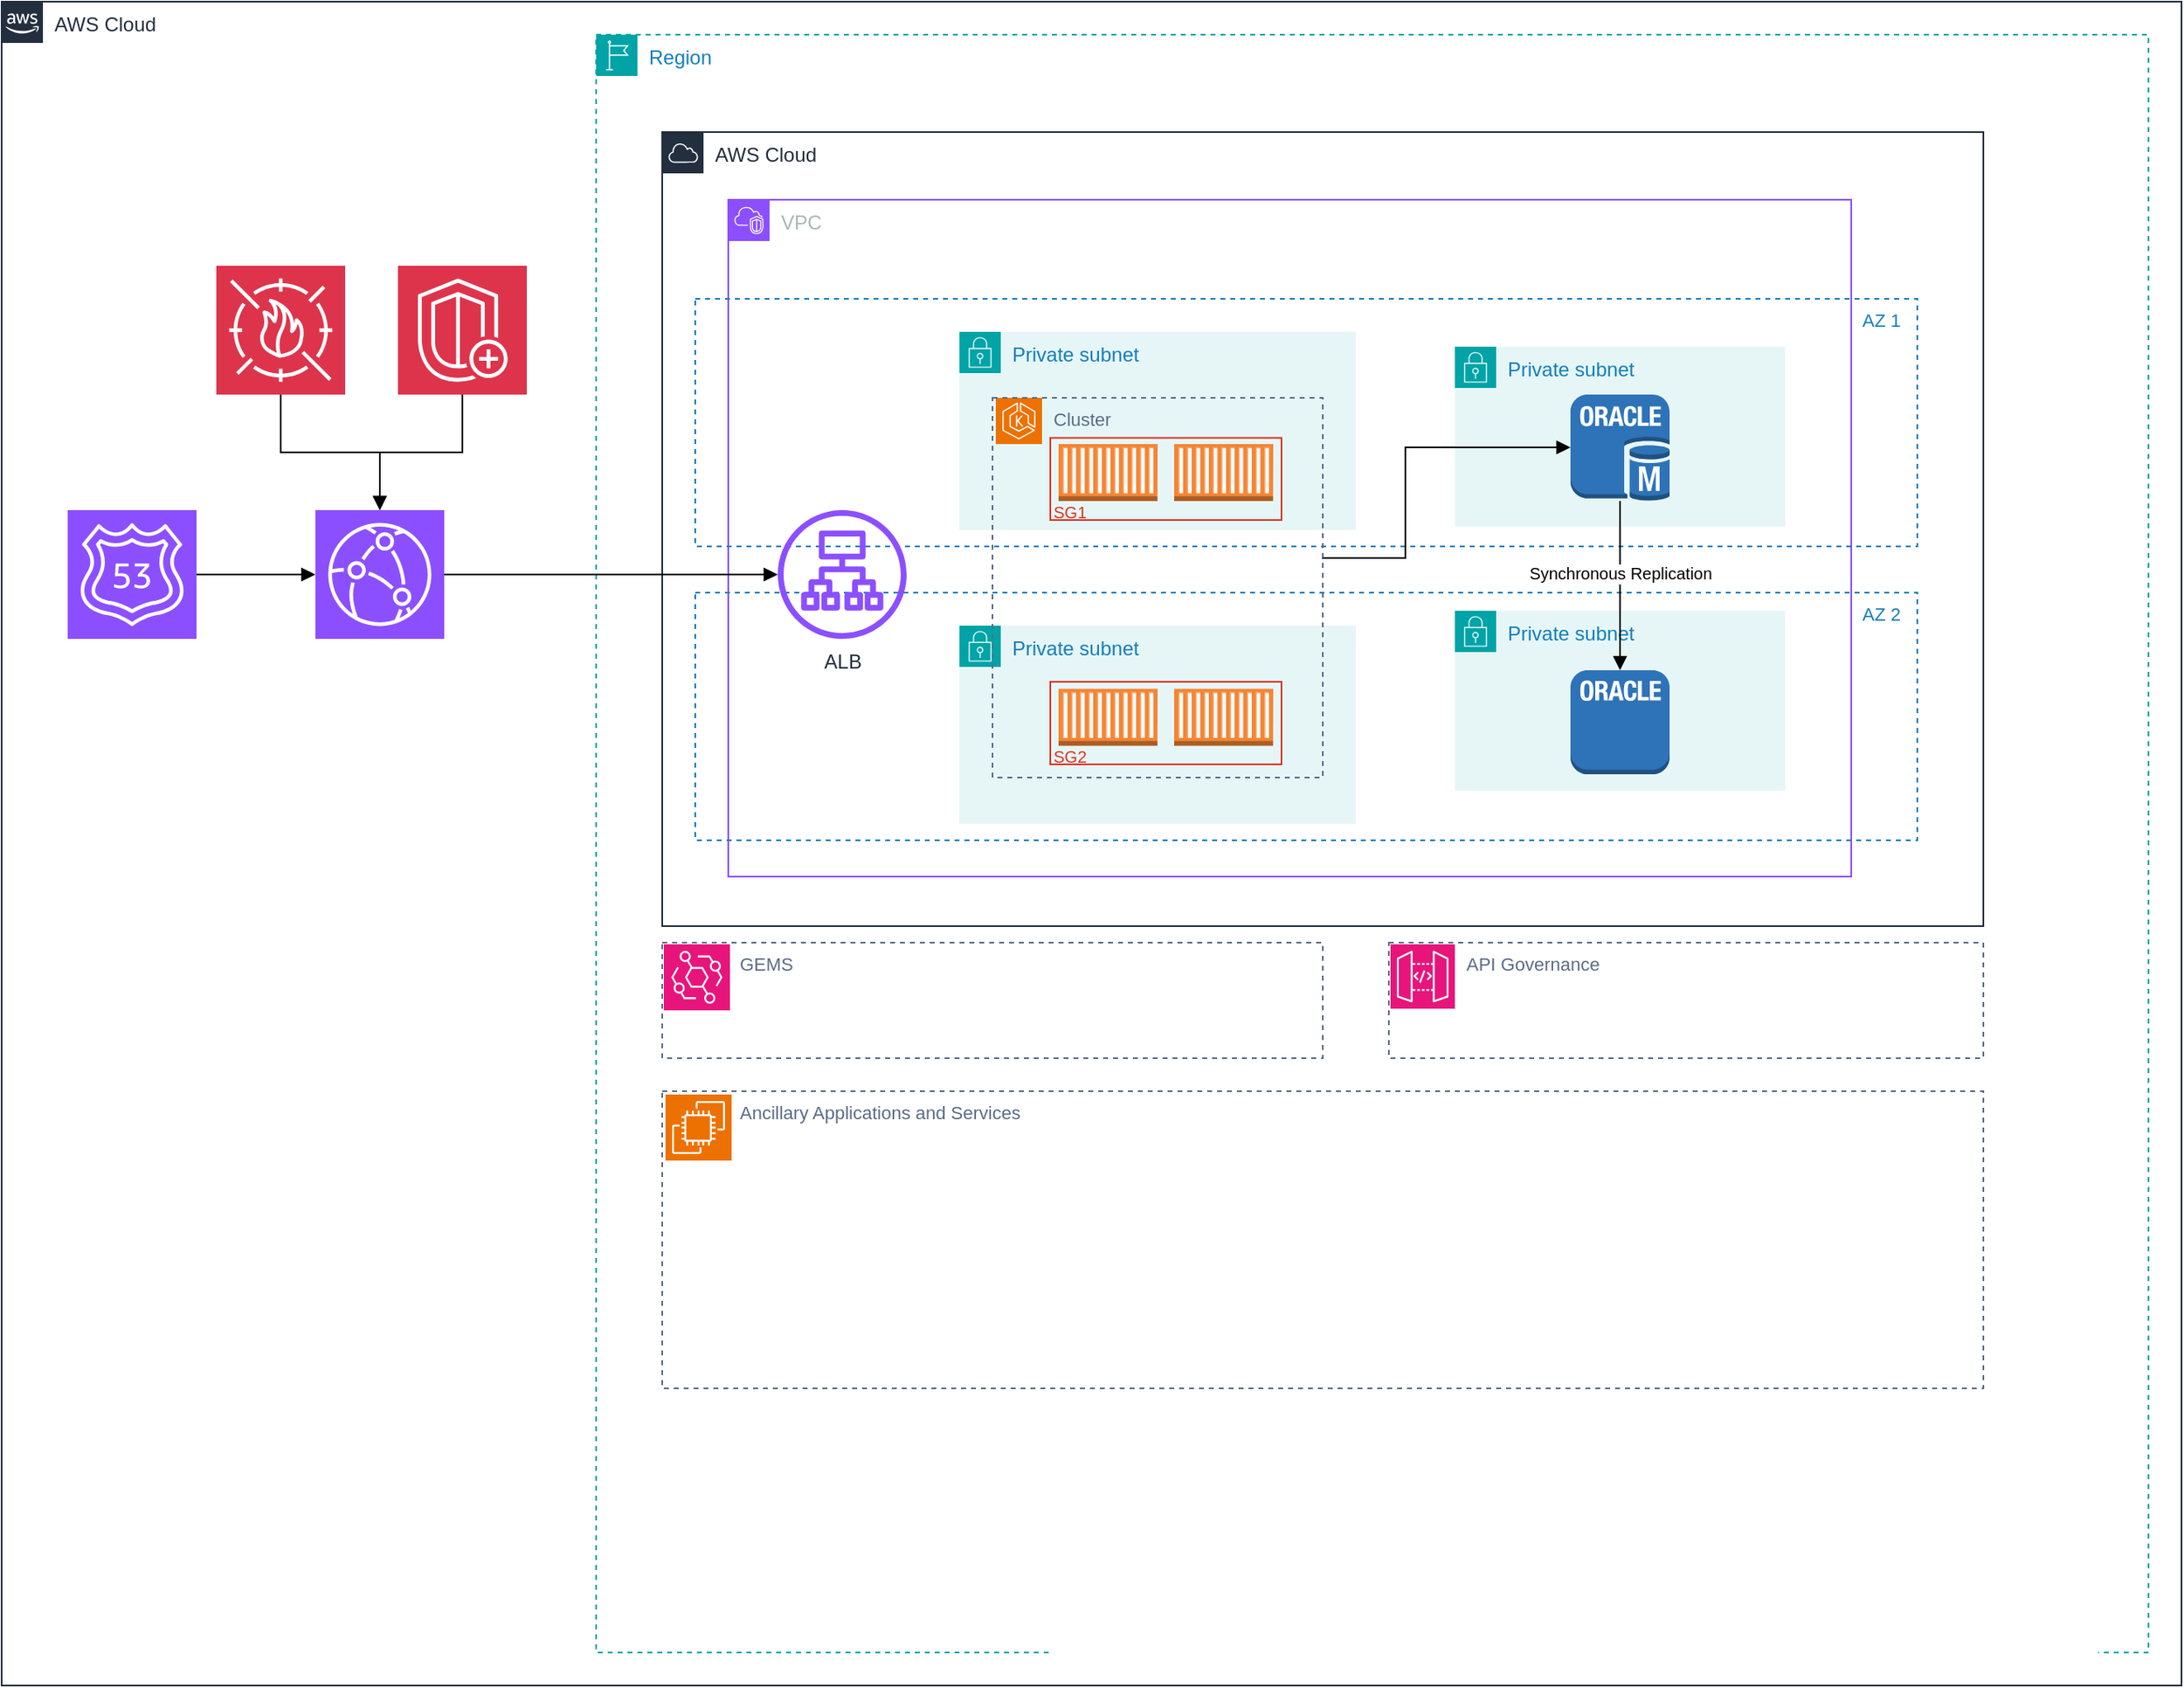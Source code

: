 <mxfile version="22.1.18" type="github" pages="2">
  <diagram name="reference-architecture" id="V95pCXVcyseheLvfSIBV">
    <mxGraphModel dx="1863" dy="1042" grid="1" gridSize="10" guides="1" tooltips="1" connect="1" arrows="1" fold="1" page="1" pageScale="1" pageWidth="1700" pageHeight="1100" math="0" shadow="0">
      <root>
        <mxCell id="0" />
        <mxCell id="1" parent="0" />
        <mxCell id="3-PaEijQBZ-sR6-xbG0i-5" value="AWS Cloud" style="points=[[0,0],[0.25,0],[0.5,0],[0.75,0],[1,0],[1,0.25],[1,0.5],[1,0.75],[1,1],[0.75,1],[0.5,1],[0.25,1],[0,1],[0,0.75],[0,0.5],[0,0.25]];outlineConnect=0;gradientColor=none;html=1;whiteSpace=wrap;fontSize=12;fontStyle=0;container=1;pointerEvents=0;collapsible=0;recursiveResize=0;shape=mxgraph.aws4.group;grIcon=mxgraph.aws4.group_aws_cloud_alt;strokeColor=#232F3E;fillColor=none;verticalAlign=top;align=left;spacingLeft=30;fontColor=#232F3E;dashed=0;" parent="1" vertex="1">
          <mxGeometry x="160" y="40" width="1320" height="1020" as="geometry" />
        </mxCell>
        <mxCell id="3-PaEijQBZ-sR6-xbG0i-12" style="edgeStyle=orthogonalEdgeStyle;shape=connector;rounded=0;orthogonalLoop=1;jettySize=auto;html=1;labelBackgroundColor=default;strokeColor=default;align=center;verticalAlign=middle;fontFamily=Helvetica;fontSize=11;fontColor=default;endArrow=block;endFill=1;" parent="3-PaEijQBZ-sR6-xbG0i-5" source="3-PaEijQBZ-sR6-xbG0i-6" target="3-PaEijQBZ-sR6-xbG0i-8" edge="1">
          <mxGeometry relative="1" as="geometry" />
        </mxCell>
        <mxCell id="3-PaEijQBZ-sR6-xbG0i-6" value="" style="sketch=0;points=[[0,0,0],[0.25,0,0],[0.5,0,0],[0.75,0,0],[1,0,0],[0,1,0],[0.25,1,0],[0.5,1,0],[0.75,1,0],[1,1,0],[0,0.25,0],[0,0.5,0],[0,0.75,0],[1,0.25,0],[1,0.5,0],[1,0.75,0]];outlineConnect=0;fontColor=#232F3E;fillColor=#DD344C;strokeColor=#ffffff;dashed=0;verticalLabelPosition=bottom;verticalAlign=top;align=center;html=1;fontSize=12;fontStyle=0;aspect=fixed;shape=mxgraph.aws4.resourceIcon;resIcon=mxgraph.aws4.waf;" parent="3-PaEijQBZ-sR6-xbG0i-5" vertex="1">
          <mxGeometry x="130" y="160" width="78" height="78" as="geometry" />
        </mxCell>
        <mxCell id="3-PaEijQBZ-sR6-xbG0i-11" style="edgeStyle=orthogonalEdgeStyle;shape=connector;rounded=0;orthogonalLoop=1;jettySize=auto;html=1;labelBackgroundColor=default;strokeColor=default;align=center;verticalAlign=middle;fontFamily=Helvetica;fontSize=11;fontColor=default;endArrow=block;endFill=1;" parent="3-PaEijQBZ-sR6-xbG0i-5" source="3-PaEijQBZ-sR6-xbG0i-7" target="3-PaEijQBZ-sR6-xbG0i-8" edge="1">
          <mxGeometry relative="1" as="geometry" />
        </mxCell>
        <mxCell id="3-PaEijQBZ-sR6-xbG0i-7" value="" style="sketch=0;points=[[0,0,0],[0.25,0,0],[0.5,0,0],[0.75,0,0],[1,0,0],[0,1,0],[0.25,1,0],[0.5,1,0],[0.75,1,0],[1,1,0],[0,0.25,0],[0,0.5,0],[0,0.75,0],[1,0.25,0],[1,0.5,0],[1,0.75,0]];outlineConnect=0;fontColor=#232F3E;fillColor=#DD344C;strokeColor=#ffffff;dashed=0;verticalLabelPosition=bottom;verticalAlign=top;align=center;html=1;fontSize=12;fontStyle=0;aspect=fixed;shape=mxgraph.aws4.resourceIcon;resIcon=mxgraph.aws4.shield;" parent="3-PaEijQBZ-sR6-xbG0i-5" vertex="1">
          <mxGeometry x="240" y="160" width="78" height="78" as="geometry" />
        </mxCell>
        <mxCell id="3-PaEijQBZ-sR6-xbG0i-10" style="edgeStyle=orthogonalEdgeStyle;rounded=0;orthogonalLoop=1;jettySize=auto;html=1;endArrow=block;endFill=1;" parent="3-PaEijQBZ-sR6-xbG0i-5" source="3-PaEijQBZ-sR6-xbG0i-9" target="3-PaEijQBZ-sR6-xbG0i-8" edge="1">
          <mxGeometry relative="1" as="geometry" />
        </mxCell>
        <mxCell id="3-PaEijQBZ-sR6-xbG0i-9" value="" style="sketch=0;points=[[0,0,0],[0.25,0,0],[0.5,0,0],[0.75,0,0],[1,0,0],[0,1,0],[0.25,1,0],[0.5,1,0],[0.75,1,0],[1,1,0],[0,0.25,0],[0,0.5,0],[0,0.75,0],[1,0.25,0],[1,0.5,0],[1,0.75,0]];outlineConnect=0;fontColor=#232F3E;fillColor=#8C4FFF;strokeColor=#ffffff;dashed=0;verticalLabelPosition=bottom;verticalAlign=top;align=center;html=1;fontSize=12;fontStyle=0;aspect=fixed;shape=mxgraph.aws4.resourceIcon;resIcon=mxgraph.aws4.route_53;" parent="3-PaEijQBZ-sR6-xbG0i-5" vertex="1">
          <mxGeometry x="40" y="308" width="78" height="78" as="geometry" />
        </mxCell>
        <mxCell id="3-PaEijQBZ-sR6-xbG0i-14" value="Region" style="points=[[0,0],[0.25,0],[0.5,0],[0.75,0],[1,0],[1,0.25],[1,0.5],[1,0.75],[1,1],[0.75,1],[0.5,1],[0.25,1],[0,1],[0,0.75],[0,0.5],[0,0.25]];outlineConnect=0;gradientColor=none;html=1;whiteSpace=wrap;fontSize=12;fontStyle=0;container=1;pointerEvents=0;collapsible=0;recursiveResize=0;shape=mxgraph.aws4.group;grIcon=mxgraph.aws4.group_region;strokeColor=#00A4A6;fillColor=none;verticalAlign=top;align=left;spacingLeft=30;fontColor=#147EBA;dashed=1;fontFamily=Helvetica;" parent="3-PaEijQBZ-sR6-xbG0i-5" vertex="1">
          <mxGeometry x="360" y="20" width="940" height="980" as="geometry" />
        </mxCell>
        <mxCell id="3-PaEijQBZ-sR6-xbG0i-54" value="GEMS" style="fillColor=none;strokeColor=#5A6C86;dashed=1;verticalAlign=top;fontStyle=0;fontColor=#5A6C86;whiteSpace=wrap;html=1;fontFamily=Helvetica;fontSize=11;align=left;spacingLeft=45;spacingTop=0;" parent="3-PaEijQBZ-sR6-xbG0i-14" vertex="1">
          <mxGeometry x="40" y="550" width="400" height="70" as="geometry" />
        </mxCell>
        <mxCell id="3-PaEijQBZ-sR6-xbG0i-17" value="VPC" style="points=[[0,0],[0.25,0],[0.5,0],[0.75,0],[1,0],[1,0.25],[1,0.5],[1,0.75],[1,1],[0.75,1],[0.5,1],[0.25,1],[0,1],[0,0.75],[0,0.5],[0,0.25]];outlineConnect=0;gradientColor=none;html=1;whiteSpace=wrap;fontSize=12;fontStyle=0;container=1;pointerEvents=0;collapsible=0;recursiveResize=0;shape=mxgraph.aws4.group;grIcon=mxgraph.aws4.group_vpc2;strokeColor=#8C4FFF;fillColor=none;verticalAlign=top;align=left;spacingLeft=30;fontColor=#AAB7B8;dashed=0;fontFamily=Helvetica;" parent="3-PaEijQBZ-sR6-xbG0i-14" vertex="1">
          <mxGeometry x="80" y="100" width="680" height="410" as="geometry" />
        </mxCell>
        <mxCell id="3-PaEijQBZ-sR6-xbG0i-20" value="AZ 2" style="fillColor=none;strokeColor=#147EBA;dashed=1;verticalAlign=top;fontStyle=0;fontColor=#147EBA;whiteSpace=wrap;html=1;fontFamily=Helvetica;fontSize=11;align=right;spacingRight=8;" parent="3-PaEijQBZ-sR6-xbG0i-17" vertex="1">
          <mxGeometry x="-20" y="238" width="740" height="150" as="geometry" />
        </mxCell>
        <mxCell id="3-PaEijQBZ-sR6-xbG0i-19" value="AZ 1" style="fillColor=none;strokeColor=#147EBA;dashed=1;verticalAlign=top;fontStyle=0;fontColor=#147EBA;whiteSpace=wrap;html=1;fontFamily=Helvetica;fontSize=11;align=right;spacingTop=0;spacingRight=8;" parent="3-PaEijQBZ-sR6-xbG0i-17" vertex="1">
          <mxGeometry x="-20" y="60" width="740" height="150" as="geometry" />
        </mxCell>
        <mxCell id="3-PaEijQBZ-sR6-xbG0i-21" value="Private subnet" style="points=[[0,0],[0.25,0],[0.5,0],[0.75,0],[1,0],[1,0.25],[1,0.5],[1,0.75],[1,1],[0.75,1],[0.5,1],[0.25,1],[0,1],[0,0.75],[0,0.5],[0,0.25]];outlineConnect=0;gradientColor=none;html=1;whiteSpace=wrap;fontSize=12;fontStyle=0;container=1;pointerEvents=0;collapsible=0;recursiveResize=0;shape=mxgraph.aws4.group;grIcon=mxgraph.aws4.group_security_group;grStroke=0;strokeColor=#00A4A6;fillColor=#E6F6F7;verticalAlign=top;align=left;spacingLeft=30;fontColor=#147EBA;dashed=0;fontFamily=Helvetica;" parent="3-PaEijQBZ-sR6-xbG0i-17" vertex="1">
          <mxGeometry x="140" y="80" width="240" height="120" as="geometry" />
        </mxCell>
        <mxCell id="3-PaEijQBZ-sR6-xbG0i-50" value="SG1" style="fillColor=none;strokeColor=#DD3522;verticalAlign=bottom;fontStyle=0;fontColor=#DD3522;whiteSpace=wrap;html=1;fontFamily=Helvetica;fontSize=10;align=left;spacingBottom=-4;" parent="3-PaEijQBZ-sR6-xbG0i-21" vertex="1">
          <mxGeometry x="55" y="64.25" width="140" height="49.75" as="geometry" />
        </mxCell>
        <mxCell id="3-PaEijQBZ-sR6-xbG0i-23" value="Private subnet" style="points=[[0,0],[0.25,0],[0.5,0],[0.75,0],[1,0],[1,0.25],[1,0.5],[1,0.75],[1,1],[0.75,1],[0.5,1],[0.25,1],[0,1],[0,0.75],[0,0.5],[0,0.25]];outlineConnect=0;gradientColor=none;html=1;whiteSpace=wrap;fontSize=12;fontStyle=0;container=1;pointerEvents=0;collapsible=0;recursiveResize=0;shape=mxgraph.aws4.group;grIcon=mxgraph.aws4.group_security_group;grStroke=0;strokeColor=#00A4A6;fillColor=#E6F6F7;verticalAlign=top;align=left;spacingLeft=30;fontColor=#147EBA;dashed=0;fontFamily=Helvetica;" parent="3-PaEijQBZ-sR6-xbG0i-17" vertex="1">
          <mxGeometry x="140" y="258" width="240" height="120" as="geometry" />
        </mxCell>
        <mxCell id="3-PaEijQBZ-sR6-xbG0i-43" value="" style="outlineConnect=0;dashed=0;verticalLabelPosition=bottom;verticalAlign=top;align=center;html=1;shape=mxgraph.aws3.ec2_compute_container;fillColor=#F58534;gradientColor=none;fontFamily=Helvetica;fontSize=11;fontColor=default;" parent="3-PaEijQBZ-sR6-xbG0i-23" vertex="1">
          <mxGeometry x="60" y="38.25" width="60" height="34.5" as="geometry" />
        </mxCell>
        <mxCell id="3-PaEijQBZ-sR6-xbG0i-44" value="" style="outlineConnect=0;dashed=0;verticalLabelPosition=bottom;verticalAlign=top;align=center;html=1;shape=mxgraph.aws3.ec2_compute_container;fillColor=#F58534;gradientColor=none;fontFamily=Helvetica;fontSize=11;fontColor=default;" parent="3-PaEijQBZ-sR6-xbG0i-23" vertex="1">
          <mxGeometry x="130" y="38.25" width="60" height="34.5" as="geometry" />
        </mxCell>
        <mxCell id="3-PaEijQBZ-sR6-xbG0i-24" value="ALB" style="sketch=0;outlineConnect=0;fontColor=#232F3E;gradientColor=none;fillColor=#8C4FFF;strokeColor=none;dashed=0;verticalLabelPosition=bottom;verticalAlign=top;align=center;html=1;fontSize=12;fontStyle=0;aspect=fixed;pointerEvents=1;shape=mxgraph.aws4.application_load_balancer;fontFamily=Helvetica;" parent="3-PaEijQBZ-sR6-xbG0i-17" vertex="1">
          <mxGeometry x="30" y="188" width="78" height="78" as="geometry" />
        </mxCell>
        <mxCell id="3-PaEijQBZ-sR6-xbG0i-31" value="" style="sketch=0;points=[[0,0,0],[0.25,0,0],[0.5,0,0],[0.75,0,0],[1,0,0],[0,1,0],[0.25,1,0],[0.5,1,0],[0.75,1,0],[1,1,0],[0,0.25,0],[0,0.5,0],[0,0.75,0],[1,0.25,0],[1,0.5,0],[1,0.75,0]];outlineConnect=0;fontColor=#232F3E;fillColor=#ED7100;strokeColor=#ffffff;dashed=0;verticalLabelPosition=bottom;verticalAlign=top;align=center;html=1;fontSize=12;fontStyle=0;aspect=fixed;shape=mxgraph.aws4.resourceIcon;resIcon=mxgraph.aws4.eks;fontFamily=Helvetica;" parent="3-PaEijQBZ-sR6-xbG0i-17" vertex="1">
          <mxGeometry x="162" y="120" width="28" height="28" as="geometry" />
        </mxCell>
        <mxCell id="3-PaEijQBZ-sR6-xbG0i-35" value="Private subnet" style="points=[[0,0],[0.25,0],[0.5,0],[0.75,0],[1,0],[1,0.25],[1,0.5],[1,0.75],[1,1],[0.75,1],[0.5,1],[0.25,1],[0,1],[0,0.75],[0,0.5],[0,0.25]];outlineConnect=0;gradientColor=none;html=1;whiteSpace=wrap;fontSize=12;fontStyle=0;container=1;pointerEvents=0;collapsible=0;recursiveResize=0;shape=mxgraph.aws4.group;grIcon=mxgraph.aws4.group_security_group;grStroke=0;strokeColor=#00A4A6;fillColor=#E6F6F7;verticalAlign=top;align=left;spacingLeft=30;fontColor=#147EBA;dashed=0;fontFamily=Helvetica;" parent="3-PaEijQBZ-sR6-xbG0i-17" vertex="1">
          <mxGeometry x="440" y="89" width="200" height="109" as="geometry" />
        </mxCell>
        <mxCell id="3-PaEijQBZ-sR6-xbG0i-37" value="" style="outlineConnect=0;dashed=0;verticalLabelPosition=bottom;verticalAlign=top;align=center;html=1;shape=mxgraph.aws3.oracle_db_instance;fillColor=#2E73B8;gradientColor=none;fontFamily=Helvetica;fontSize=11;fontColor=default;" parent="3-PaEijQBZ-sR6-xbG0i-35" vertex="1">
          <mxGeometry x="70" y="29" width="60" height="64.5" as="geometry" />
        </mxCell>
        <mxCell id="3-PaEijQBZ-sR6-xbG0i-32" value="" style="outlineConnect=0;dashed=0;verticalLabelPosition=bottom;verticalAlign=top;align=center;html=1;shape=mxgraph.aws3.ec2_compute_container;fillColor=#F58534;gradientColor=none;fontFamily=Helvetica;fontSize=11;fontColor=default;" parent="3-PaEijQBZ-sR6-xbG0i-17" vertex="1">
          <mxGeometry x="200" y="148" width="60" height="34.5" as="geometry" />
        </mxCell>
        <mxCell id="3-PaEijQBZ-sR6-xbG0i-36" value="Private subnet" style="points=[[0,0],[0.25,0],[0.5,0],[0.75,0],[1,0],[1,0.25],[1,0.5],[1,0.75],[1,1],[0.75,1],[0.5,1],[0.25,1],[0,1],[0,0.75],[0,0.5],[0,0.25]];outlineConnect=0;gradientColor=none;html=1;whiteSpace=wrap;fontSize=12;fontStyle=0;container=1;pointerEvents=0;collapsible=0;recursiveResize=0;shape=mxgraph.aws4.group;grIcon=mxgraph.aws4.group_security_group;grStroke=0;strokeColor=#00A4A6;fillColor=#E6F6F7;verticalAlign=top;align=left;spacingLeft=30;fontColor=#147EBA;dashed=0;fontFamily=Helvetica;" parent="3-PaEijQBZ-sR6-xbG0i-17" vertex="1">
          <mxGeometry x="440" y="249" width="200" height="109" as="geometry" />
        </mxCell>
        <mxCell id="3-PaEijQBZ-sR6-xbG0i-38" value="" style="outlineConnect=0;dashed=0;verticalLabelPosition=bottom;verticalAlign=top;align=center;html=1;shape=mxgraph.aws3.oracle_db_instance_2;fillColor=#2E73B8;gradientColor=none;fontFamily=Helvetica;fontSize=11;fontColor=default;" parent="3-PaEijQBZ-sR6-xbG0i-36" vertex="1">
          <mxGeometry x="70" y="36" width="60" height="63" as="geometry" />
        </mxCell>
        <mxCell id="3-PaEijQBZ-sR6-xbG0i-39" value="Synchronous Replication" style="edgeStyle=orthogonalEdgeStyle;shape=connector;rounded=0;orthogonalLoop=1;jettySize=auto;html=1;labelBackgroundColor=default;strokeColor=default;align=center;verticalAlign=middle;fontFamily=Helvetica;fontSize=10;fontColor=default;endArrow=block;endFill=1;spacingTop=15;" parent="3-PaEijQBZ-sR6-xbG0i-17" source="3-PaEijQBZ-sR6-xbG0i-37" target="3-PaEijQBZ-sR6-xbG0i-38" edge="1">
          <mxGeometry x="-0.307" relative="1" as="geometry">
            <mxPoint as="offset" />
          </mxGeometry>
        </mxCell>
        <mxCell id="3-PaEijQBZ-sR6-xbG0i-33" value="" style="outlineConnect=0;dashed=0;verticalLabelPosition=bottom;verticalAlign=top;align=center;html=1;shape=mxgraph.aws3.ec2_compute_container;fillColor=#F58534;gradientColor=none;fontFamily=Helvetica;fontSize=11;fontColor=default;" parent="3-PaEijQBZ-sR6-xbG0i-17" vertex="1">
          <mxGeometry x="270" y="148" width="60" height="34.5" as="geometry" />
        </mxCell>
        <mxCell id="3-PaEijQBZ-sR6-xbG0i-46" style="shape=connector;rounded=0;orthogonalLoop=1;jettySize=auto;html=1;labelBackgroundColor=default;strokeColor=default;align=center;verticalAlign=middle;fontFamily=Helvetica;fontSize=11;fontColor=default;endArrow=block;endFill=1;edgeStyle=orthogonalEdgeStyle;" parent="3-PaEijQBZ-sR6-xbG0i-17" target="3-PaEijQBZ-sR6-xbG0i-37" edge="1">
          <mxGeometry relative="1" as="geometry">
            <mxPoint x="360" y="216" as="sourcePoint" />
            <Array as="points">
              <mxPoint x="410" y="217" />
              <mxPoint x="410" y="150" />
            </Array>
          </mxGeometry>
        </mxCell>
        <mxCell id="3-PaEijQBZ-sR6-xbG0i-49" value="SG2" style="fillColor=none;strokeColor=#DD3522;verticalAlign=bottom;fontStyle=0;fontColor=#DD3522;whiteSpace=wrap;html=1;fontFamily=Helvetica;fontSize=10;align=left;spacingBottom=-4;" parent="3-PaEijQBZ-sR6-xbG0i-17" vertex="1">
          <mxGeometry x="195" y="292" width="140" height="50" as="geometry" />
        </mxCell>
        <mxCell id="3-PaEijQBZ-sR6-xbG0i-29" value="API Governance" style="fillColor=none;strokeColor=#5A6C86;dashed=1;verticalAlign=top;fontStyle=0;fontColor=#5A6C86;whiteSpace=wrap;html=1;fontFamily=Helvetica;fontSize=11;align=left;spacingLeft=45;spacingTop=0;" parent="3-PaEijQBZ-sR6-xbG0i-14" vertex="1">
          <mxGeometry x="480" y="550" width="360" height="70" as="geometry" />
        </mxCell>
        <mxCell id="3-PaEijQBZ-sR6-xbG0i-51" value="Ancillary Applications and Services" style="fillColor=none;strokeColor=#5A6C86;dashed=1;verticalAlign=top;fontStyle=0;fontColor=#5A6C86;whiteSpace=wrap;html=1;fontFamily=Helvetica;fontSize=11;align=left;spacingLeft=45;" parent="3-PaEijQBZ-sR6-xbG0i-14" vertex="1">
          <mxGeometry x="40" y="640" width="800" height="180" as="geometry" />
        </mxCell>
        <mxCell id="3-PaEijQBZ-sR6-xbG0i-53" value="" style="sketch=0;points=[[0,0,0],[0.25,0,0],[0.5,0,0],[0.75,0,0],[1,0,0],[0,1,0],[0.25,1,0],[0.5,1,0],[0.75,1,0],[1,1,0],[0,0.25,0],[0,0.5,0],[0,0.75,0],[1,0.25,0],[1,0.5,0],[1,0.75,0]];outlineConnect=0;fontColor=#232F3E;fillColor=#ED7100;strokeColor=#ffffff;dashed=0;verticalLabelPosition=bottom;verticalAlign=top;align=center;html=1;fontSize=12;fontStyle=0;aspect=fixed;shape=mxgraph.aws4.resourceIcon;resIcon=mxgraph.aws4.ec2;fontFamily=Helvetica;" parent="3-PaEijQBZ-sR6-xbG0i-14" vertex="1">
          <mxGeometry x="42" y="642" width="40" height="40" as="geometry" />
        </mxCell>
        <mxCell id="3-PaEijQBZ-sR6-xbG0i-55" value="" style="sketch=0;points=[[0,0,0],[0.25,0,0],[0.5,0,0],[0.75,0,0],[1,0,0],[0,1,0],[0.25,1,0],[0.5,1,0],[0.75,1,0],[1,1,0],[0,0.25,0],[0,0.5,0],[0,0.75,0],[1,0.25,0],[1,0.5,0],[1,0.75,0]];outlineConnect=0;fontColor=#232F3E;fillColor=#E7157B;strokeColor=#ffffff;dashed=0;verticalLabelPosition=bottom;verticalAlign=top;align=center;html=1;fontSize=12;fontStyle=0;aspect=fixed;shape=mxgraph.aws4.resourceIcon;resIcon=mxgraph.aws4.api_gateway;fontFamily=Helvetica;" parent="3-PaEijQBZ-sR6-xbG0i-14" vertex="1">
          <mxGeometry x="481" y="551" width="39" height="39" as="geometry" />
        </mxCell>
        <mxCell id="kjE8Pdv-VjBIJHnquSJj-1" value="AWS Cloud" style="points=[[0,0],[0.25,0],[0.5,0],[0.75,0],[1,0],[1,0.25],[1,0.5],[1,0.75],[1,1],[0.75,1],[0.5,1],[0.25,1],[0,1],[0,0.75],[0,0.5],[0,0.25]];outlineConnect=0;gradientColor=none;html=1;whiteSpace=wrap;fontSize=12;fontStyle=0;container=1;pointerEvents=0;collapsible=0;recursiveResize=0;shape=mxgraph.aws4.group;grIcon=mxgraph.aws4.group_aws_cloud;strokeColor=#232F3E;fillColor=none;verticalAlign=top;align=left;spacingLeft=30;fontColor=#232F3E;dashed=0;fontFamily=Helvetica;" parent="3-PaEijQBZ-sR6-xbG0i-14" vertex="1">
          <mxGeometry x="40" y="59" width="800" height="481" as="geometry" />
        </mxCell>
        <mxCell id="kjE8Pdv-VjBIJHnquSJj-3" value="" style="sketch=0;points=[[0,0,0],[0.25,0,0],[0.5,0,0],[0.75,0,0],[1,0,0],[0,1,0],[0.25,1,0],[0.5,1,0],[0.75,1,0],[1,1,0],[0,0.25,0],[0,0.5,0],[0,0.75,0],[1,0.25,0],[1,0.5,0],[1,0.75,0]];outlineConnect=0;fontColor=#232F3E;fillColor=#E7157B;strokeColor=#ffffff;dashed=0;verticalLabelPosition=bottom;verticalAlign=top;align=center;html=1;fontSize=12;fontStyle=0;aspect=fixed;shape=mxgraph.aws4.resourceIcon;resIcon=mxgraph.aws4.eventbridge;fontFamily=Helvetica;" parent="3-PaEijQBZ-sR6-xbG0i-14" vertex="1">
          <mxGeometry x="41" y="551" width="40" height="40" as="geometry" />
        </mxCell>
        <mxCell id="3-PaEijQBZ-sR6-xbG0i-25" style="edgeStyle=orthogonalEdgeStyle;shape=connector;rounded=0;orthogonalLoop=1;jettySize=auto;html=1;labelBackgroundColor=default;strokeColor=default;align=center;verticalAlign=middle;fontFamily=Helvetica;fontSize=11;fontColor=default;endArrow=block;endFill=1;" parent="3-PaEijQBZ-sR6-xbG0i-5" source="3-PaEijQBZ-sR6-xbG0i-8" target="3-PaEijQBZ-sR6-xbG0i-24" edge="1">
          <mxGeometry relative="1" as="geometry" />
        </mxCell>
        <mxCell id="3-PaEijQBZ-sR6-xbG0i-8" value="" style="sketch=0;points=[[0,0,0],[0.25,0,0],[0.5,0,0],[0.75,0,0],[1,0,0],[0,1,0],[0.25,1,0],[0.5,1,0],[0.75,1,0],[1,1,0],[0,0.25,0],[0,0.5,0],[0,0.75,0],[1,0.25,0],[1,0.5,0],[1,0.75,0]];outlineConnect=0;fontColor=#232F3E;fillColor=#8C4FFF;strokeColor=#ffffff;dashed=0;verticalLabelPosition=bottom;verticalAlign=top;align=center;html=1;fontSize=12;fontStyle=0;aspect=fixed;shape=mxgraph.aws4.resourceIcon;resIcon=mxgraph.aws4.cloudfront;" parent="3-PaEijQBZ-sR6-xbG0i-5" vertex="1">
          <mxGeometry x="190" y="308" width="78" height="78" as="geometry" />
        </mxCell>
        <mxCell id="3-PaEijQBZ-sR6-xbG0i-41" value="Untitled Layer" style="locked=1;" parent="0" />
        <mxCell id="3-PaEijQBZ-sR6-xbG0i-42" value="Cluster" style="fillColor=none;strokeColor=#5A6C86;dashed=1;verticalAlign=top;fontStyle=0;fontColor=#5A6C86;whiteSpace=wrap;html=1;fontFamily=Helvetica;fontSize=11;align=left;spacingLeft=35;spacingTop=0;movable=1;resizable=1;rotatable=1;deletable=1;editable=1;locked=0;connectable=1;" parent="3-PaEijQBZ-sR6-xbG0i-41" vertex="1">
          <mxGeometry x="760" y="280" width="200" height="230" as="geometry" />
        </mxCell>
      </root>
    </mxGraphModel>
  </diagram>
  <diagram id="01rvNGlL3O-WbkxDBDpn" name="Page-2">
    <mxGraphModel dx="2192" dy="1226" grid="1" gridSize="10" guides="1" tooltips="1" connect="1" arrows="1" fold="1" page="1" pageScale="1" pageWidth="1700" pageHeight="1100" math="0" shadow="0">
      <root>
        <mxCell id="0" />
        <mxCell id="1" parent="0" />
        <mxCell id="KBq0sm_ZZ1i2fyATrGxL-38" value="Channels" style="rounded=1;whiteSpace=wrap;html=1;fontFamily=Helvetica;fontSize=11;fontColor=default;fillColor=none;dashed=1;verticalAlign=top;align=center;arcSize=10;" parent="1" vertex="1">
          <mxGeometry x="120" y="187.5" width="320" height="532.5" as="geometry" />
        </mxCell>
        <mxCell id="KBq0sm_ZZ1i2fyATrGxL-17" value="" style="rounded=1;whiteSpace=wrap;html=1;fontFamily=Helvetica;fontSize=11;fontColor=default;fillColor=none;dashed=1;" parent="1" vertex="1">
          <mxGeometry x="560" y="360" width="1080" height="180" as="geometry" />
        </mxCell>
        <object placeholders="1" c4Name="NB/Underwriting" c4Type="Software System" c4Description="..." label="&lt;font style=&quot;font-size: 16px&quot;&gt;&lt;b&gt;%c4Name%&lt;/b&gt;&lt;/font&gt;&lt;div&gt;[%c4Type%]&lt;/div&gt;&lt;br&gt;&lt;div&gt;&lt;font style=&quot;font-size: 11px&quot;&gt;&lt;font&gt;%c4Description%&lt;/font&gt;&lt;/font&gt;&lt;/div&gt;" id="6NSFr2Ux6LDeX3I1Q6W5-1">
          <mxCell style="rounded=1;whiteSpace=wrap;html=1;labelBackgroundColor=none;fillColor=#f5f5f5;align=center;arcSize=10;strokeColor=#666666;metaEdit=1;resizable=0;points=[[0.25,0,0],[0.5,0,0],[0.75,0,0],[1,0.25,0],[1,0.5,0],[1,0.75,0],[0.75,1,0],[0.5,1,0],[0.25,1,0],[0,0.75,0],[0,0.5,0],[0,0.25,0]];fontFamily=Helvetica;fontSize=11;fontColor=#333333;" parent="1" vertex="1">
            <mxGeometry x="960" y="180" width="240" height="120" as="geometry" />
          </mxCell>
        </object>
        <object placeholders="1" c4Name="Policy Administration System" c4Type="Software System" c4Description="Description of software system." label="&lt;font style=&quot;font-size: 16px&quot;&gt;&lt;b&gt;%c4Name%&lt;/b&gt;&lt;/font&gt;&lt;div&gt;[%c4Type%]&lt;/div&gt;&lt;br&gt;&lt;div&gt;&lt;font style=&quot;font-size: 11px&quot;&gt;&lt;font&gt;%c4Description%&lt;/font&gt;&lt;/font&gt;&lt;/div&gt;" id="6NSFr2Ux6LDeX3I1Q6W5-2">
          <mxCell style="rounded=1;whiteSpace=wrap;html=1;labelBackgroundColor=none;fillColor=#f5f5f5;fontColor=default;align=center;arcSize=10;strokeColor=#666666;metaEdit=1;resizable=0;points=[[0.25,0,0],[0.5,0,0],[0.75,0,0],[1,0.25,0],[1,0.5,0],[1,0.75,0],[0.75,1,0],[0.5,1,0],[0.25,1,0],[0,0.75,0],[0,0.5,0],[0,0.25,0]];fontFamily=Helvetica;fontSize=11;" parent="1" vertex="1">
            <mxGeometry x="960" y="590" width="240" height="120" as="geometry" />
          </mxCell>
        </object>
        <object placeholders="1" c4Type="Relationship" id="6NSFr2Ux6LDeX3I1Q6W5-3">
          <mxCell style="endArrow=blockThin;html=1;fontSize=10;fontColor=default;strokeWidth=1;endFill=1;strokeColor=#828282;elbow=vertical;metaEdit=1;endSize=14;startSize=14;jumpStyle=arc;jumpSize=16;rounded=0;edgeStyle=orthogonalEdgeStyle;labelBackgroundColor=default;align=center;verticalAlign=middle;fontFamily=Helvetica;shape=connector;" parent="1" target="6NSFr2Ux6LDeX3I1Q6W5-2" edge="1">
            <mxGeometry width="240" relative="1" as="geometry">
              <mxPoint x="1080" y="540" as="sourcePoint" />
              <mxPoint x="1250" y="240" as="targetPoint" />
            </mxGeometry>
          </mxCell>
        </object>
        <object placeholders="1" c4Name="Corporate Communications" c4Type="Software System" c4Description="Description of software system." label="&lt;font style=&quot;font-size: 16px&quot;&gt;&lt;b&gt;%c4Name%&lt;/b&gt;&lt;/font&gt;&lt;div&gt;[%c4Type%]&lt;/div&gt;&lt;br&gt;&lt;div&gt;&lt;font style=&quot;font-size: 11px&quot;&gt;&lt;font&gt;%c4Description%&lt;/font&gt;&lt;/font&gt;&lt;/div&gt;" id="6NSFr2Ux6LDeX3I1Q6W5-6">
          <mxCell style="rounded=1;whiteSpace=wrap;html=1;labelBackgroundColor=none;fillColor=#f5f5f5;fontColor=default;align=center;arcSize=10;strokeColor=#666666;metaEdit=1;resizable=0;points=[[0.25,0,0],[0.5,0,0],[0.75,0,0],[1,0.25,0],[1,0.5,0],[1,0.75,0],[0.75,1,0],[0.5,1,0],[0.25,1,0],[0,0.75,0],[0,0.5,0],[0,0.25,0]];fontFamily=Helvetica;fontSize=11;" parent="1" vertex="1">
            <mxGeometry x="1280" y="590" width="240" height="120" as="geometry" />
          </mxCell>
        </object>
        <mxCell id="6NSFr2Ux6LDeX3I1Q6W5-9" value="" style="endArrow=blockThin;html=1;fontSize=10;fontColor=default;strokeWidth=1;endFill=1;strokeColor=#828282;elbow=vertical;metaEdit=1;endSize=14;startSize=14;jumpStyle=arc;jumpSize=16;rounded=0;edgeStyle=orthogonalEdgeStyle;labelBackgroundColor=default;align=center;verticalAlign=middle;fontFamily=Helvetica;shape=connector;startArrow=blockThin;startFill=1;entryX=0.482;entryY=-0.003;entryDx=0;entryDy=0;entryPerimeter=0;" parent="1" source="6NSFr2Ux6LDeX3I1Q6W5-1" target="KBq0sm_ZZ1i2fyATrGxL-17" edge="1">
          <mxGeometry width="240" relative="1" as="geometry">
            <mxPoint x="1080" y="270" as="sourcePoint" />
            <mxPoint x="1080" y="590" as="targetPoint" />
          </mxGeometry>
        </mxCell>
        <object placeholders="1" c4Name="API &amp; Web Services Gateway" c4Type="Software System" c4Description="Description of software system." label="&lt;font style=&quot;font-size: 16px&quot;&gt;&lt;b&gt;%c4Name%&lt;/b&gt;&lt;/font&gt;&lt;div&gt;[%c4Type%]&lt;/div&gt;&lt;br&gt;&lt;div&gt;&lt;font style=&quot;font-size: 11px&quot;&gt;&lt;font&gt;%c4Description%&lt;/font&gt;&lt;/font&gt;&lt;/div&gt;" id="6NSFr2Ux6LDeX3I1Q6W5-8">
          <mxCell style="rounded=1;whiteSpace=wrap;html=1;labelBackgroundColor=none;fillColor=#f5f5f5;fontColor=default;align=center;arcSize=10;strokeColor=#666666;metaEdit=1;resizable=0;points=[[0.25,0,0],[0.5,0,0],[0.75,0,0],[1,0.25,0],[1,0.5,0],[1,0.75,0],[0.75,1,0],[0.5,1,0],[0.25,1,0],[0,0.75,0],[0,0.5,0],[0,0.25,0]];fontFamily=Helvetica;fontSize=11;" parent="1" vertex="1">
            <mxGeometry x="960" y="390" width="240" height="120" as="geometry" />
          </mxCell>
        </object>
        <object placeholders="1" c4Type="ODSDX" c4Container="Container" c4Technology="e.g. Oracle Database 12" c4Description="Description of storage type container role/responsibility." label="&lt;font style=&quot;font-size: 16px&quot;&gt;&lt;b&gt;%c4Type%&lt;/b&gt;&lt;/font&gt;&lt;div&gt;[%c4Container%:&amp;nbsp;%c4Technology%]&lt;/div&gt;&lt;br&gt;&lt;div&gt;&lt;font style=&quot;font-size: 11px&quot;&gt;&lt;font&gt;%c4Description%&lt;/font&gt;&lt;/font&gt;&lt;/div&gt;" id="6NSFr2Ux6LDeX3I1Q6W5-10">
          <mxCell style="shape=cylinder3;size=15;whiteSpace=wrap;html=1;boundedLbl=1;rounded=0;labelBackgroundColor=none;fillColor=#f5f5f5;fontSize=12;fontColor=default;align=center;strokeColor=#666666;metaEdit=1;points=[[0.5,0,0],[1,0.25,0],[1,0.5,0],[1,0.75,0],[0.5,1,0],[0,0.75,0],[0,0.5,0],[0,0.25,0]];resizable=0;fontFamily=Helvetica;" parent="1" vertex="1">
            <mxGeometry x="960" y="790" width="240" height="120" as="geometry" />
          </mxCell>
        </object>
        <object placeholders="1" c4Type="Relationship" id="6NSFr2Ux6LDeX3I1Q6W5-11">
          <mxCell style="endArrow=blockThin;html=1;fontSize=10;fontColor=#404040;strokeWidth=1;endFill=1;strokeColor=#828282;elbow=vertical;metaEdit=1;endSize=14;startSize=14;jumpStyle=arc;jumpSize=16;rounded=0;edgeStyle=orthogonalEdgeStyle;labelBackgroundColor=default;align=center;verticalAlign=middle;fontFamily=Helvetica;shape=connector;" parent="1" source="6NSFr2Ux6LDeX3I1Q6W5-2" target="6NSFr2Ux6LDeX3I1Q6W5-10" edge="1">
            <mxGeometry width="240" relative="1" as="geometry">
              <mxPoint x="1090" y="720" as="sourcePoint" />
              <mxPoint x="1330" y="720" as="targetPoint" />
            </mxGeometry>
          </mxCell>
        </object>
        <object placeholders="1" c4Type="Relationship" id="6NSFr2Ux6LDeX3I1Q6W5-14">
          <mxCell style="endArrow=blockThin;html=1;fontSize=10;fontColor=#404040;strokeWidth=1;endFill=1;strokeColor=#828282;elbow=vertical;metaEdit=1;endSize=14;startSize=14;jumpStyle=arc;jumpSize=16;rounded=0;labelBackgroundColor=default;align=center;verticalAlign=middle;fontFamily=Helvetica;shape=connector;" parent="1" source="KBq0sm_ZZ1i2fyATrGxL-17" target="KBq0sm_ZZ1i2fyATrGxL-15" edge="1">
            <mxGeometry width="240" relative="1" as="geometry">
              <mxPoint x="1220" y="350" as="sourcePoint" />
              <mxPoint x="1280" y="350.0" as="targetPoint" />
            </mxGeometry>
          </mxCell>
        </object>
        <mxCell id="6NSFr2Ux6LDeX3I1Q6W5-16" value="" style="endArrow=blockThin;html=1;fontSize=10;fontColor=#404040;strokeWidth=1;endFill=1;strokeColor=#828282;elbow=vertical;metaEdit=1;endSize=14;startSize=14;jumpStyle=arc;jumpSize=16;rounded=0;edgeStyle=orthogonalEdgeStyle;labelBackgroundColor=default;align=center;verticalAlign=middle;fontFamily=Helvetica;shape=connector;startArrow=blockThin;startFill=1;" parent="1" source="6NSFr2Ux6LDeX3I1Q6W5-8" target="6NSFr2Ux6LDeX3I1Q6W5-4" edge="1">
          <mxGeometry width="240" relative="1" as="geometry">
            <mxPoint x="1200" y="450" as="sourcePoint" />
            <mxPoint x="1500" y="450" as="targetPoint" />
          </mxGeometry>
        </mxCell>
        <object placeholders="1" c4Name="GEMS" c4Type="Software System" c4Description="Description of software system." label="&lt;font style=&quot;font-size: 16px&quot;&gt;&lt;b&gt;%c4Name%&lt;/b&gt;&lt;/font&gt;&lt;div&gt;[%c4Type%]&lt;/div&gt;&lt;br&gt;&lt;div&gt;&lt;font style=&quot;font-size: 11px&quot;&gt;&lt;font&gt;%c4Description%&lt;/font&gt;&lt;/font&gt;&lt;/div&gt;" id="6NSFr2Ux6LDeX3I1Q6W5-4">
          <mxCell style="rounded=1;whiteSpace=wrap;html=1;labelBackgroundColor=none;fillColor=#f5f5f5;fontColor=default;align=center;arcSize=10;strokeColor=#666666;metaEdit=1;resizable=0;points=[[0.25,0,0],[0.5,0,0],[0.75,0,0],[1,0.25,0],[1,0.5,0],[1,0.75,0],[0.75,1,0],[0.5,1,0],[0.25,1,0],[0,0.75,0],[0,0.5,0],[0,0.25,0]];fontFamily=Helvetica;fontSize=11;" parent="1" vertex="1">
            <mxGeometry x="660" y="390" width="240" height="120" as="geometry" />
          </mxCell>
        </object>
        <object placeholders="1" c4Name="Document Management" c4Type="Software System" c4Description="Description of software system." label="&lt;font style=&quot;font-size: 16px&quot;&gt;&lt;b&gt;%c4Name%&lt;/b&gt;&lt;/font&gt;&lt;div&gt;[%c4Type%]&lt;/div&gt;&lt;br&gt;&lt;div&gt;&lt;font style=&quot;font-size: 11px&quot;&gt;&lt;font&gt;%c4Description%&lt;/font&gt;&lt;/font&gt;&lt;/div&gt;" id="6NSFr2Ux6LDeX3I1Q6W5-17">
          <mxCell style="rounded=1;whiteSpace=wrap;html=1;labelBackgroundColor=none;fillColor=#f5f5f5;fontColor=default;align=center;arcSize=10;strokeColor=#666666;metaEdit=1;resizable=0;points=[[0.25,0,0],[0.5,0,0],[0.75,0,0],[1,0.25,0],[1,0.5,0],[1,0.75,0],[0.75,1,0],[0.5,1,0],[0.25,1,0],[0,0.75,0],[0,0.5,0],[0,0.25,0]];fontFamily=Helvetica;fontSize=11;" parent="1" vertex="1">
            <mxGeometry x="660" y="590" width="240" height="120" as="geometry" />
          </mxCell>
        </object>
        <object placeholders="1" c4Type="Relationship" id="6NSFr2Ux6LDeX3I1Q6W5-18">
          <mxCell style="endArrow=blockThin;html=1;fontSize=10;fontColor=#404040;strokeWidth=1;endFill=1;strokeColor=#828282;elbow=vertical;metaEdit=1;endSize=14;startSize=14;jumpStyle=arc;jumpSize=16;rounded=0;labelBackgroundColor=default;align=center;verticalAlign=middle;fontFamily=Helvetica;shape=connector;exitX=0.342;exitY=0.998;exitDx=0;exitDy=0;exitPerimeter=0;" parent="1" source="KBq0sm_ZZ1i2fyATrGxL-17" target="6NSFr2Ux6LDeX3I1Q6W5-17" edge="1">
            <mxGeometry width="240" relative="1" as="geometry">
              <mxPoint x="1186" y="520" as="sourcePoint" />
              <mxPoint x="1314" y="600" as="targetPoint" />
            </mxGeometry>
          </mxCell>
        </object>
        <object placeholders="1" c4Name="ETL" c4Type="Software System" c4Description="Description of software system." label="&lt;font style=&quot;font-size: 16px&quot;&gt;&lt;b&gt;%c4Name%&lt;/b&gt;&lt;/font&gt;&lt;div&gt;[%c4Type%]&lt;/div&gt;&lt;br&gt;&lt;div&gt;&lt;font style=&quot;font-size: 11px&quot;&gt;&lt;font&gt;%c4Description%&lt;/font&gt;&lt;/font&gt;&lt;/div&gt;" id="6NSFr2Ux6LDeX3I1Q6W5-19">
          <mxCell style="rounded=1;whiteSpace=wrap;html=1;labelBackgroundColor=none;fillColor=#f5f5f5;fontColor=default;align=center;arcSize=10;strokeColor=#666666;metaEdit=1;resizable=0;points=[[0.25,0,0],[0.5,0,0],[0.75,0,0],[1,0.25,0],[1,0.5,0],[1,0.75,0],[0.75,1,0],[0.5,1,0],[0.25,1,0],[0,0.75,0],[0,0.5,0],[0,0.25,0]];fontFamily=Helvetica;fontSize=11;" parent="1" vertex="1">
            <mxGeometry x="1280" y="390" width="240" height="120" as="geometry" />
          </mxCell>
        </object>
        <mxCell id="KBq0sm_ZZ1i2fyATrGxL-3" value="MuleSoft" style="rounded=1;whiteSpace=wrap;html=1;fontFamily=Helvetica;fontSize=11;arcSize=50;fillColor=#e1d5e7;strokeColor=#9673a6;" parent="1" vertex="1">
          <mxGeometry x="990" y="460" width="180" height="40" as="geometry" />
        </mxCell>
        <mxCell id="KBq0sm_ZZ1i2fyATrGxL-4" value="Informatica" style="rounded=1;whiteSpace=wrap;html=1;fontFamily=Helvetica;fontSize=11;arcSize=50;fillColor=#e1d5e7;strokeColor=#9673a6;" parent="1" vertex="1">
          <mxGeometry x="1310" y="460" width="180" height="40" as="geometry" />
        </mxCell>
        <object placeholders="1" c4Type="Relationship" id="KBq0sm_ZZ1i2fyATrGxL-5">
          <mxCell style="endArrow=blockThin;html=1;fontSize=10;fontColor=#404040;strokeWidth=1;endFill=1;strokeColor=#828282;elbow=vertical;metaEdit=1;endSize=14;startSize=14;jumpStyle=arc;jumpSize=16;rounded=0;labelBackgroundColor=default;align=center;verticalAlign=middle;fontFamily=Helvetica;shape=connector;exitX=0.644;exitY=0.991;exitDx=0;exitDy=0;exitPerimeter=0;" parent="1" source="KBq0sm_ZZ1i2fyATrGxL-17" target="6NSFr2Ux6LDeX3I1Q6W5-6" edge="1">
            <mxGeometry width="240" relative="1" as="geometry">
              <mxPoint x="1186" y="520" as="sourcePoint" />
              <mxPoint x="1314" y="600" as="targetPoint" />
            </mxGeometry>
          </mxCell>
        </object>
        <object placeholders="1" c4Name="eApps" c4Type="Software System" c4Description="...." label="&lt;font style=&quot;font-size: 16px&quot;&gt;&lt;b&gt;%c4Name%&lt;/b&gt;&lt;/font&gt;&lt;div&gt;[%c4Type%]&lt;/div&gt;&lt;br&gt;&lt;div&gt;&lt;font style=&quot;font-size: 11px&quot;&gt;&lt;font&gt;%c4Description%&lt;/font&gt;&lt;/font&gt;&lt;/div&gt;" id="KBq0sm_ZZ1i2fyATrGxL-6">
          <mxCell style="rounded=1;whiteSpace=wrap;html=1;labelBackgroundColor=none;fillColor=#f5f5f5;fontColor=default;align=center;arcSize=10;strokeColor=#666666;metaEdit=1;resizable=0;points=[[0.25,0,0],[0.5,0,0],[0.75,0,0],[1,0.25,0],[1,0.5,0],[1,0.75,0],[0.75,1,0],[0.5,1,0],[0.25,1,0],[0,0.75,0],[0,0.5,0],[0,0.25,0]];fontFamily=Helvetica;fontSize=11;" parent="1" vertex="1">
            <mxGeometry x="160" y="260" width="240" height="120" as="geometry" />
          </mxCell>
        </object>
        <object placeholders="1" c4Type="Mainframe" c4Container="Container" c4Technology="IBM" c4Description="Description of storage type container role/responsibility." label="&lt;font style=&quot;font-size: 16px&quot;&gt;&lt;b&gt;%c4Type%&lt;/b&gt;&lt;/font&gt;&lt;div&gt;[%c4Container%:&amp;nbsp;%c4Technology%]&lt;/div&gt;&lt;br&gt;&lt;div&gt;&lt;font style=&quot;font-size: 11px&quot;&gt;&lt;font&gt;%c4Description%&lt;/font&gt;&lt;/font&gt;&lt;/div&gt;" id="KBq0sm_ZZ1i2fyATrGxL-14">
          <mxCell style="shape=cylinder3;size=15;whiteSpace=wrap;html=1;boundedLbl=1;rounded=0;labelBackgroundColor=none;fillColor=#f5f5f5;fontSize=12;fontColor=default;align=center;strokeColor=#666666;metaEdit=1;points=[[0.5,0,0],[1,0.25,0],[1,0.5,0],[1,0.75,0],[0.5,1,0],[0,0.75,0],[0,0.5,0],[0,0.25,0]];resizable=0;fontFamily=Helvetica;" parent="1" vertex="1">
            <mxGeometry x="640" y="790" width="240" height="120" as="geometry" />
          </mxCell>
        </object>
        <object placeholders="1" c4Name="Data Hygeine" c4Type="Software System" c4Description="..." label="&lt;font style=&quot;font-size: 16px&quot;&gt;&lt;b&gt;%c4Name%&lt;/b&gt;&lt;/font&gt;&lt;div&gt;[%c4Type%]&lt;/div&gt;&lt;br&gt;&lt;div&gt;&lt;font style=&quot;font-size: 11px&quot;&gt;&lt;font&gt;%c4Description%&lt;/font&gt;&lt;/font&gt;&lt;/div&gt;" id="KBq0sm_ZZ1i2fyATrGxL-15">
          <mxCell style="rounded=1;whiteSpace=wrap;html=1;labelBackgroundColor=none;fillColor=#f5f5f5;fontColor=default;align=center;arcSize=10;strokeColor=#666666;metaEdit=1;resizable=0;points=[[0.25,0,0],[0.5,0,0],[0.75,0,0],[1,0.25,0],[1,0.5,0],[1,0.75,0],[0.75,1,0],[0.5,1,0],[0.25,1,0],[0,0.75,0],[0,0.5,0],[0,0.25,0]];fontFamily=Helvetica;fontSize=11;" parent="1" vertex="1">
            <mxGeometry x="1260" y="180" width="240" height="120" as="geometry" />
          </mxCell>
        </object>
        <mxCell id="KBq0sm_ZZ1i2fyATrGxL-16" value="Address Doctor" style="rounded=1;whiteSpace=wrap;html=1;fontFamily=Helvetica;fontSize=11;arcSize=50;fillColor=#dae8fc;strokeColor=#6c8ebf;" parent="1" vertex="1">
          <mxGeometry x="1290" y="250" width="180" height="40" as="geometry" />
        </mxCell>
        <mxCell id="KBq0sm_ZZ1i2fyATrGxL-18" value="Quadient" style="rounded=1;whiteSpace=wrap;html=1;fontFamily=Helvetica;fontSize=11;arcSize=50;fillColor=#e1d5e7;strokeColor=#9673a6;" parent="1" vertex="1">
          <mxGeometry x="1310" y="660" width="180" height="40" as="geometry" />
        </mxCell>
        <object placeholders="1" c4Name="CRM" c4Type="Software System" c4Description="." label="&lt;font style=&quot;font-size: 16px&quot;&gt;&lt;b&gt;%c4Name%&lt;/b&gt;&lt;/font&gt;&lt;div&gt;[%c4Type%]&lt;/div&gt;&lt;br&gt;&lt;div&gt;&lt;font style=&quot;font-size: 11px&quot;&gt;&lt;font&gt;%c4Description%&lt;/font&gt;&lt;/font&gt;&lt;/div&gt;" id="KBq0sm_ZZ1i2fyATrGxL-21">
          <mxCell style="rounded=1;whiteSpace=wrap;html=1;labelBackgroundColor=none;fillColor=#f5f5f5;align=center;arcSize=10;strokeColor=#666666;metaEdit=1;resizable=0;points=[[0.25,0,0],[0.5,0,0],[0.75,0,0],[1,0.25,0],[1,0.5,0],[1,0.75,0],[0.75,1,0],[0.5,1,0],[0.25,1,0],[0,0.75,0],[0,0.5,0],[0,0.25,0]];fontFamily=Helvetica;fontSize=11;fontColor=#333333;" parent="1" vertex="1">
            <mxGeometry x="680" y="180" width="240" height="120" as="geometry" />
          </mxCell>
        </object>
        <object placeholders="1" c4Type="Relationship" id="KBq0sm_ZZ1i2fyATrGxL-22">
          <mxCell style="endArrow=blockThin;html=1;fontSize=10;fontColor=#404040;strokeWidth=1;endFill=1;strokeColor=#828282;elbow=vertical;metaEdit=1;endSize=14;startSize=14;jumpStyle=arc;jumpSize=16;rounded=0;labelBackgroundColor=default;align=center;verticalAlign=middle;fontFamily=Helvetica;shape=connector;exitX=0.342;exitY=-0.003;exitDx=0;exitDy=0;exitPerimeter=0;" parent="1" source="KBq0sm_ZZ1i2fyATrGxL-17" target="KBq0sm_ZZ1i2fyATrGxL-21" edge="1">
            <mxGeometry width="240" relative="1" as="geometry">
              <mxPoint x="430" y="310" as="sourcePoint" />
              <mxPoint x="670" y="310" as="targetPoint" />
            </mxGeometry>
          </mxCell>
        </object>
        <object placeholders="1" c4Type="Relationship" id="KBq0sm_ZZ1i2fyATrGxL-23">
          <mxCell style="endArrow=blockThin;html=1;fontSize=10;fontColor=#404040;strokeWidth=1;endFill=1;strokeColor=#828282;elbow=vertical;metaEdit=1;endSize=14;startSize=14;jumpStyle=arc;jumpSize=16;rounded=0;labelBackgroundColor=default;align=center;verticalAlign=middle;fontFamily=Helvetica;shape=connector;exitX=1;exitY=0.5;exitDx=0;exitDy=0;" parent="1" source="KBq0sm_ZZ1i2fyATrGxL-38" target="KBq0sm_ZZ1i2fyATrGxL-17" edge="1">
            <mxGeometry width="240" relative="1" as="geometry">
              <mxPoint x="440" y="457.5" as="sourcePoint" />
              <mxPoint x="630" y="710" as="targetPoint" />
            </mxGeometry>
          </mxCell>
        </object>
        <mxCell id="KBq0sm_ZZ1i2fyATrGxL-24" value="Salesforce" style="rounded=1;whiteSpace=wrap;html=1;fontFamily=Helvetica;fontSize=11;arcSize=50;fillColor=#dae8fc;strokeColor=#6c8ebf;" parent="1" vertex="1">
          <mxGeometry x="710" y="250" width="180" height="40" as="geometry" />
        </mxCell>
        <mxCell id="KBq0sm_ZZ1i2fyATrGxL-25" value="IBM Z-Series" style="rounded=1;whiteSpace=wrap;html=1;fontFamily=Helvetica;fontSize=11;arcSize=50;fillColor=#647687;strokeColor=#314354;fontColor=#ffffff;" parent="1" vertex="1">
          <mxGeometry x="670" y="864" width="180" height="40" as="geometry" />
        </mxCell>
        <object placeholders="1" c4Type="Data Warehouse" c4Container="Container" c4Technology="AWS" c4Description="Description of storage type container role/responsibility." label="&lt;font style=&quot;font-size: 16px&quot;&gt;&lt;b&gt;%c4Type%&lt;/b&gt;&lt;/font&gt;&lt;div&gt;[%c4Container%:&amp;nbsp;%c4Technology%]&lt;/div&gt;&lt;br&gt;&lt;div&gt;&lt;font style=&quot;font-size: 11px&quot;&gt;&lt;font&gt;%c4Description%&lt;/font&gt;&lt;/font&gt;&lt;/div&gt;" id="KBq0sm_ZZ1i2fyATrGxL-26">
          <mxCell style="shape=cylinder3;size=15;whiteSpace=wrap;html=1;boundedLbl=1;rounded=0;labelBackgroundColor=none;fillColor=#f5f5f5;fontSize=12;fontColor=default;align=center;strokeColor=#666666;metaEdit=1;points=[[0.5,0,0],[1,0.25,0],[1,0.5,0],[1,0.75,0],[0.5,1,0],[0,0.75,0],[0,0.5,0],[0,0.25,0]];resizable=0;fontFamily=Helvetica;" parent="1" vertex="1">
            <mxGeometry x="1600" y="790" width="240" height="120" as="geometry" />
          </mxCell>
        </object>
        <mxCell id="KBq0sm_ZZ1i2fyATrGxL-27" value="Redshift" style="rounded=1;whiteSpace=wrap;html=1;fontFamily=Helvetica;fontSize=11;arcSize=50;fillColor=#647687;strokeColor=#314354;fontColor=#ffffff;" parent="1" vertex="1">
          <mxGeometry x="1630" y="864" width="180" height="40" as="geometry" />
        </mxCell>
        <object placeholders="1" c4Type="ODSCore" c4Container="Container" c4Technology="e.g. Oracle Database 12" c4Description="Description of storage type container role/responsibility." label="&lt;font style=&quot;font-size: 16px&quot;&gt;&lt;b&gt;%c4Type%&lt;/b&gt;&lt;/font&gt;&lt;div&gt;[%c4Container%:&amp;nbsp;%c4Technology%]&lt;/div&gt;&lt;br&gt;&lt;div&gt;&lt;font style=&quot;font-size: 11px&quot;&gt;&lt;font&gt;%c4Description%&lt;/font&gt;&lt;/font&gt;&lt;/div&gt;" id="KBq0sm_ZZ1i2fyATrGxL-28">
          <mxCell style="shape=cylinder3;size=15;whiteSpace=wrap;html=1;boundedLbl=1;rounded=0;labelBackgroundColor=none;fillColor=#f5f5f5;fontSize=12;fontColor=default;align=center;strokeColor=#666666;metaEdit=1;points=[[0.5,0,0],[1,0.25,0],[1,0.5,0],[1,0.75,0],[0.5,1,0],[0,0.75,0],[0,0.5,0],[0,0.25,0]];resizable=0;fontFamily=Helvetica;" parent="1" vertex="1">
            <mxGeometry x="820" y="960" width="240" height="120" as="geometry" />
          </mxCell>
        </object>
        <object placeholders="1" c4Type="ResonantDX" c4Container="Container" c4Technology="SQL" c4Description="Description of storage type container role/responsibility.&#xa;" label="&lt;font style=&quot;font-size: 16px&quot;&gt;&lt;b&gt;%c4Type%&lt;/b&gt;&lt;/font&gt;&lt;div&gt;[%c4Container%:&amp;nbsp;%c4Technology%]&lt;/div&gt;&lt;br&gt;&lt;div&gt;&lt;font style=&quot;font-size: 11px&quot;&gt;&lt;font&gt;%c4Description%&lt;/font&gt;&lt;/font&gt;&lt;/div&gt;" id="KBq0sm_ZZ1i2fyATrGxL-29">
          <mxCell style="shape=cylinder3;size=15;whiteSpace=wrap;html=1;boundedLbl=1;rounded=0;labelBackgroundColor=none;fillColor=#f5f5f5;fontSize=12;fontColor=default;align=center;strokeColor=#666666;metaEdit=1;points=[[0.5,0,0],[1,0.25,0],[1,0.5,0],[1,0.75,0],[0.5,1,0],[0,0.75,0],[0,0.5,0],[0,0.25,0]];resizable=0;fontFamily=Helvetica;" parent="1" vertex="1">
            <mxGeometry x="1280" y="790" width="240" height="120" as="geometry" />
          </mxCell>
        </object>
        <mxCell id="KBq0sm_ZZ1i2fyATrGxL-30" value="SQL RDS" style="rounded=1;whiteSpace=wrap;html=1;fontFamily=Helvetica;fontSize=11;arcSize=50;fillColor=#647687;strokeColor=#314354;fontColor=#ffffff;" parent="1" vertex="1">
          <mxGeometry x="1310" y="864" width="180" height="40" as="geometry" />
        </mxCell>
        <object placeholders="1" c4Type="ResonantCore" c4Container="Container" c4Technology="e.g. Oracle Database 12" c4Description="Description of storage type container role/responsibility." label="&lt;font style=&quot;font-size: 16px&quot;&gt;&lt;b&gt;%c4Type%&lt;/b&gt;&lt;/font&gt;&lt;div&gt;[%c4Container%:&amp;nbsp;%c4Technology%]&lt;/div&gt;&lt;br&gt;&lt;div&gt;&lt;font style=&quot;font-size: 11px&quot;&gt;&lt;font&gt;%c4Description%&lt;/font&gt;&lt;/font&gt;&lt;/div&gt;" id="KBq0sm_ZZ1i2fyATrGxL-31">
          <mxCell style="shape=cylinder3;size=15;whiteSpace=wrap;html=1;boundedLbl=1;rounded=0;labelBackgroundColor=none;fillColor=#f5f5f5;fontSize=12;fontColor=default;align=center;strokeColor=#666666;metaEdit=1;points=[[0.5,0,0],[1,0.25,0],[1,0.5,0],[1,0.75,0],[0.5,1,0],[0,0.75,0],[0,0.5,0],[0,0.25,0]];resizable=0;fontFamily=Helvetica;" parent="1" vertex="1">
            <mxGeometry x="1100" y="960" width="240" height="120" as="geometry" />
          </mxCell>
        </object>
        <mxCell id="KBq0sm_ZZ1i2fyATrGxL-32" value="SQL RDS" style="rounded=1;whiteSpace=wrap;html=1;fontFamily=Helvetica;fontSize=11;arcSize=50;fillColor=#647687;strokeColor=#314354;fontColor=#ffffff;" parent="1" vertex="1">
          <mxGeometry x="990" y="864" width="180" height="40" as="geometry" />
        </mxCell>
        <mxCell id="KBq0sm_ZZ1i2fyATrGxL-33" value="TBD" style="rounded=1;whiteSpace=wrap;html=1;fontFamily=Helvetica;fontSize=11;arcSize=50;fillColor=#fff2cc;strokeColor=#d6b656;" parent="1" vertex="1">
          <mxGeometry x="690" y="460" width="180" height="40" as="geometry" />
        </mxCell>
        <mxCell id="KBq0sm_ZZ1i2fyATrGxL-34" value="&lt;b&gt;Oracle OIPA&lt;/b&gt;, Mainframe, SOAR" style="rounded=1;whiteSpace=wrap;html=1;fontFamily=Helvetica;fontSize=11;arcSize=50;fillColor=#e1d5e7;strokeColor=#9673a6;" parent="1" vertex="1">
          <mxGeometry x="990" y="660" width="180" height="40" as="geometry" />
        </mxCell>
        <mxCell id="KBq0sm_ZZ1i2fyATrGxL-35" value="OnBase" style="rounded=1;whiteSpace=wrap;html=1;fontFamily=Helvetica;fontSize=11;arcSize=50;fillColor=#e1d5e7;strokeColor=#9673a6;" parent="1" vertex="1">
          <mxGeometry x="690" y="660" width="180" height="40" as="geometry" />
        </mxCell>
        <mxCell id="KBq0sm_ZZ1i2fyATrGxL-36" value="LNL eApp, AIL eApp, FHD, UA" style="rounded=1;whiteSpace=wrap;html=1;fontFamily=Helvetica;fontSize=11;arcSize=50;fillColor=#fff2cc;strokeColor=#d6b656;" parent="1" vertex="1">
          <mxGeometry x="190" y="330" width="180" height="40" as="geometry" />
        </mxCell>
        <object placeholders="1" c4Name="Voice" c4Type="Software System" c4Description="...." label="&lt;font style=&quot;font-size: 16px&quot;&gt;&lt;b&gt;%c4Name%&lt;/b&gt;&lt;/font&gt;&lt;div&gt;[%c4Type%]&lt;/div&gt;&lt;br&gt;&lt;div&gt;&lt;font style=&quot;font-size: 11px&quot;&gt;&lt;font&gt;%c4Description%&lt;/font&gt;&lt;/font&gt;&lt;/div&gt;" id="KBq0sm_ZZ1i2fyATrGxL-39">
          <mxCell style="rounded=1;whiteSpace=wrap;html=1;labelBackgroundColor=none;fillColor=#f5f5f5;fontColor=default;align=center;arcSize=10;strokeColor=#666666;metaEdit=1;resizable=0;points=[[0.25,0,0],[0.5,0,0],[0.75,0,0],[1,0.25,0],[1,0.5,0],[1,0.75,0],[0.75,1,0],[0.5,1,0],[0.25,1,0],[0,0.75,0],[0,0.5,0],[0,0.25,0]];fontFamily=Helvetica;fontSize=11;" parent="1" vertex="1">
            <mxGeometry x="160" y="410" width="240" height="120" as="geometry" />
          </mxCell>
        </object>
        <mxCell id="KBq0sm_ZZ1i2fyATrGxL-40" value="CSR Agents" style="rounded=1;whiteSpace=wrap;html=1;fontFamily=Helvetica;fontSize=11;arcSize=50;fillColor=#fff2cc;strokeColor=#d6b656;" parent="1" vertex="1">
          <mxGeometry x="190" y="480" width="180" height="40" as="geometry" />
        </mxCell>
        <object placeholders="1" c4Name="Paper" c4Type="Software System" c4Description="...." label="&lt;font style=&quot;font-size: 16px&quot;&gt;&lt;b&gt;%c4Name%&lt;/b&gt;&lt;/font&gt;&lt;div&gt;[%c4Type%]&lt;/div&gt;&lt;br&gt;&lt;div&gt;&lt;font style=&quot;font-size: 11px&quot;&gt;&lt;font&gt;%c4Description%&lt;/font&gt;&lt;/font&gt;&lt;/div&gt;" id="KBq0sm_ZZ1i2fyATrGxL-41">
          <mxCell style="rounded=1;whiteSpace=wrap;html=1;labelBackgroundColor=none;fillColor=#f5f5f5;fontColor=default;align=center;arcSize=10;strokeColor=#666666;metaEdit=1;resizable=0;points=[[0.25,0,0],[0.5,0,0],[0.75,0,0],[1,0.25,0],[1,0.5,0],[1,0.75,0],[0.75,1,0],[0.5,1,0],[0.25,1,0],[0,0.75,0],[0,0.5,0],[0,0.25,0]];fontFamily=Helvetica;fontSize=11;" parent="1" vertex="1">
            <mxGeometry x="160" y="560" width="240" height="120" as="geometry" />
          </mxCell>
        </object>
        <mxCell id="KBq0sm_ZZ1i2fyATrGxL-42" value="Paper (Mail)" style="rounded=1;whiteSpace=wrap;html=1;fontFamily=Helvetica;fontSize=11;arcSize=50;fillColor=#f8cecc;strokeColor=#b85450;" parent="1" vertex="1">
          <mxGeometry x="190" y="630" width="180" height="40" as="geometry" />
        </mxCell>
        <mxCell id="KBq0sm_ZZ1i2fyATrGxL-43" value="Channels" style="rounded=1;whiteSpace=wrap;html=1;fontFamily=Helvetica;fontSize=11;fontColor=default;fillColor=none;dashed=1;verticalAlign=top;align=center;arcSize=10;" parent="1" vertex="1">
          <mxGeometry x="2240" y="200" width="320" height="520" as="geometry" />
        </mxCell>
        <object placeholders="1" c4Name="eApps" c4Type="Software System" c4Description="...." label="&lt;font style=&quot;font-size: 16px&quot;&gt;&lt;b&gt;%c4Name%&lt;/b&gt;&lt;/font&gt;&lt;div&gt;[%c4Type%]&lt;/div&gt;&lt;br&gt;&lt;div&gt;&lt;font style=&quot;font-size: 11px&quot;&gt;&lt;font&gt;%c4Description%&lt;/font&gt;&lt;/font&gt;&lt;/div&gt;" id="KBq0sm_ZZ1i2fyATrGxL-44">
          <mxCell style="rounded=1;whiteSpace=wrap;html=1;labelBackgroundColor=none;fillColor=#f5f5f5;fontColor=default;align=center;arcSize=10;strokeColor=#666666;metaEdit=1;resizable=0;points=[[0.25,0,0],[0.5,0,0],[0.75,0,0],[1,0.25,0],[1,0.5,0],[1,0.75,0],[0.75,1,0],[0.5,1,0],[0.25,1,0],[0,0.75,0],[0,0.5,0],[0,0.25,0]];fontFamily=Helvetica;fontSize=11;" parent="1" vertex="1">
            <mxGeometry x="2280" y="275" width="240" height="120" as="geometry" />
          </mxCell>
        </object>
        <mxCell id="KBq0sm_ZZ1i2fyATrGxL-45" value="LNL eApp, AIL eApp, FHD, UA" style="rounded=1;whiteSpace=wrap;html=1;fontFamily=Helvetica;fontSize=11;arcSize=50;fillColor=#fff2cc;strokeColor=#d6b656;" parent="1" vertex="1">
          <mxGeometry x="2310" y="345" width="180" height="40" as="geometry" />
        </mxCell>
        <object placeholders="1" c4Name="Voice" c4Type="Software System" c4Description="...." label="&lt;font style=&quot;font-size: 16px&quot;&gt;&lt;b&gt;%c4Name%&lt;/b&gt;&lt;/font&gt;&lt;div&gt;[%c4Type%]&lt;/div&gt;&lt;br&gt;&lt;div&gt;&lt;font style=&quot;font-size: 11px&quot;&gt;&lt;font&gt;%c4Description%&lt;/font&gt;&lt;/font&gt;&lt;/div&gt;" id="KBq0sm_ZZ1i2fyATrGxL-46">
          <mxCell style="rounded=1;whiteSpace=wrap;html=1;labelBackgroundColor=none;fillColor=#f5f5f5;fontColor=default;align=center;arcSize=10;strokeColor=#666666;metaEdit=1;resizable=0;points=[[0.25,0,0],[0.5,0,0],[0.75,0,0],[1,0.25,0],[1,0.5,0],[1,0.75,0],[0.75,1,0],[0.5,1,0],[0.25,1,0],[0,0.75,0],[0,0.5,0],[0,0.25,0]];fontFamily=Helvetica;fontSize=11;" parent="1" vertex="1">
            <mxGeometry x="2280" y="425" width="240" height="120" as="geometry" />
          </mxCell>
        </object>
        <mxCell id="KBq0sm_ZZ1i2fyATrGxL-47" value="CSR Agents" style="rounded=1;whiteSpace=wrap;html=1;fontFamily=Helvetica;fontSize=11;arcSize=50;fillColor=#fff2cc;strokeColor=#d6b656;" parent="1" vertex="1">
          <mxGeometry x="2310" y="495" width="180" height="40" as="geometry" />
        </mxCell>
        <object placeholders="1" c4Name="Voice" c4Type="Software System" c4Description="...." label="&lt;font style=&quot;font-size: 16px&quot;&gt;&lt;b&gt;%c4Name%&lt;/b&gt;&lt;/font&gt;&lt;div&gt;[%c4Type%]&lt;/div&gt;&lt;br&gt;&lt;div&gt;&lt;font style=&quot;font-size: 11px&quot;&gt;&lt;font&gt;%c4Description%&lt;/font&gt;&lt;/font&gt;&lt;/div&gt;" id="KBq0sm_ZZ1i2fyATrGxL-48">
          <mxCell style="rounded=1;whiteSpace=wrap;html=1;labelBackgroundColor=none;fillColor=#f5f5f5;fontColor=default;align=center;arcSize=10;strokeColor=#666666;metaEdit=1;resizable=0;points=[[0.25,0,0],[0.5,0,0],[0.75,0,0],[1,0.25,0],[1,0.5,0],[1,0.75,0],[0.75,1,0],[0.5,1,0],[0.25,1,0],[0,0.75,0],[0,0.5,0],[0,0.25,0]];fontFamily=Helvetica;fontSize=11;" parent="1" vertex="1">
            <mxGeometry x="2280" y="575" width="240" height="120" as="geometry" />
          </mxCell>
        </object>
        <mxCell id="KBq0sm_ZZ1i2fyATrGxL-49" value="Paper (Mail)" style="rounded=1;whiteSpace=wrap;html=1;fontFamily=Helvetica;fontSize=11;arcSize=50;fillColor=#f8cecc;strokeColor=#b85450;" parent="1" vertex="1">
          <mxGeometry x="2310" y="645" width="180" height="40" as="geometry" />
        </mxCell>
        <mxCell id="KBq0sm_ZZ1i2fyATrGxL-50" value="Channels" style="rounded=1;whiteSpace=wrap;html=1;fontFamily=Helvetica;fontSize=11;fontColor=default;fillColor=none;dashed=1;verticalAlign=top;align=center;arcSize=9;" parent="1" vertex="1">
          <mxGeometry x="1760" y="200" width="300" height="520" as="geometry" />
        </mxCell>
        <object placeholders="1" c4Type="SQL" c4Container="Container" c4Technology="Reporting" c4Description="Description of storage type container role/responsibility." label="&lt;font style=&quot;font-size: 16px&quot;&gt;&lt;b&gt;%c4Type%&lt;/b&gt;&lt;/font&gt;&lt;div&gt;[%c4Container%:&amp;nbsp;%c4Technology%]&lt;/div&gt;&lt;br&gt;&lt;div&gt;&lt;font style=&quot;font-size: 11px&quot;&gt;&lt;font&gt;%c4Description%&lt;/font&gt;&lt;/font&gt;&lt;/div&gt;" id="KBq0sm_ZZ1i2fyATrGxL-55">
          <mxCell style="shape=cylinder3;size=15;whiteSpace=wrap;html=1;boundedLbl=1;rounded=0;labelBackgroundColor=none;fillColor=#f5f5f5;fontSize=12;fontColor=default;align=center;strokeColor=#666666;metaEdit=1;points=[[0.5,0,0],[1,0.25,0],[1,0.5,0],[1,0.75,0],[0.5,1,0],[0,0.75,0],[0,0.5,0],[0,0.25,0]];resizable=0;fontFamily=Helvetica;" parent="1" vertex="1">
            <mxGeometry x="320" y="790" width="240" height="120" as="geometry" />
          </mxCell>
        </object>
        <mxCell id="KBq0sm_ZZ1i2fyATrGxL-56" value="&lt;b&gt;Tableau&lt;/b&gt;, Qlik" style="rounded=1;whiteSpace=wrap;html=1;fontFamily=Helvetica;fontSize=11;arcSize=50;fillColor=#647687;strokeColor=#314354;fontColor=#ffffff;" parent="1" vertex="1">
          <mxGeometry x="350" y="864" width="180" height="40" as="geometry" />
        </mxCell>
        <object placeholders="1" c4Type="Relationship" id="KBq0sm_ZZ1i2fyATrGxL-58">
          <mxCell style="endArrow=blockThin;html=1;fontSize=10;fontColor=#404040;strokeWidth=1;endFill=1;strokeColor=#828282;elbow=vertical;metaEdit=1;endSize=14;startSize=14;jumpStyle=arc;jumpSize=16;rounded=0;labelBackgroundColor=default;align=center;verticalAlign=middle;fontFamily=Helvetica;shape=connector;startArrow=blockThin;startFill=1;exitX=1;exitY=0.564;exitDx=0;exitDy=0;exitPerimeter=0;" parent="1" source="KBq0sm_ZZ1i2fyATrGxL-17" target="KBq0sm_ZZ1i2fyATrGxL-50" edge="1">
            <mxGeometry width="240" relative="1" as="geometry">
              <mxPoint x="1410" y="520" as="sourcePoint" />
              <mxPoint x="1410" y="600" as="targetPoint" />
            </mxGeometry>
          </mxCell>
        </object>
        <object placeholders="1" c4Name="Accounting" c4Type="Software System" c4Description="..." label="&lt;font style=&quot;font-size: 16px&quot;&gt;&lt;b&gt;%c4Name%&lt;/b&gt;&lt;/font&gt;&lt;div&gt;[%c4Type%]&lt;/div&gt;&lt;br&gt;&lt;div&gt;&lt;font style=&quot;font-size: 11px&quot;&gt;&lt;font&gt;%c4Description%&lt;/font&gt;&lt;/font&gt;&lt;/div&gt;" id="KBq0sm_ZZ1i2fyATrGxL-60">
          <mxCell style="rounded=1;whiteSpace=wrap;html=1;labelBackgroundColor=none;fillColor=#f5f5f5;fontColor=default;align=center;arcSize=10;strokeColor=#666666;metaEdit=1;resizable=0;points=[[0.25,0,0],[0.5,0,0],[0.75,0,0],[1,0.25,0],[1,0.5,0],[1,0.75,0],[0.75,1,0],[0.5,1,0],[0.25,1,0],[0,0.75,0],[0,0.5,0],[0,0.25,0]];fontFamily=Helvetica;fontSize=11;" parent="1" vertex="1">
            <mxGeometry x="1790" y="313.75" width="240" height="120" as="geometry" />
          </mxCell>
        </object>
        <mxCell id="KBq0sm_ZZ1i2fyATrGxL-61" value="Lawson, VIPER" style="rounded=1;whiteSpace=wrap;html=1;fontFamily=Helvetica;fontSize=11;arcSize=50;fillColor=#d5e8d4;strokeColor=#82b366;" parent="1" vertex="1">
          <mxGeometry x="1820" y="383.75" width="180" height="40" as="geometry" />
        </mxCell>
        <object placeholders="1" c4Name="Accounting" c4Type="Software System" c4Description="..." label="&lt;font style=&quot;font-size: 16px&quot;&gt;&lt;b&gt;%c4Name%&lt;/b&gt;&lt;/font&gt;&lt;div&gt;[%c4Type%]&lt;/div&gt;&lt;br&gt;&lt;div&gt;&lt;font style=&quot;font-size: 11px&quot;&gt;&lt;font&gt;%c4Description%&lt;/font&gt;&lt;/font&gt;&lt;/div&gt;" id="KBq0sm_ZZ1i2fyATrGxL-62">
          <mxCell style="rounded=1;whiteSpace=wrap;html=1;labelBackgroundColor=none;fillColor=#f5f5f5;fontColor=default;align=center;arcSize=10;strokeColor=#666666;metaEdit=1;resizable=0;points=[[0.25,0,0],[0.5,0,0],[0.75,0,0],[1,0.25,0],[1,0.5,0],[1,0.75,0],[0.75,1,0],[0.5,1,0],[0.25,1,0],[0,0.75,0],[0,0.5,0],[0,0.25,0]];fontFamily=Helvetica;fontSize=11;" parent="1" vertex="1">
            <mxGeometry x="1790" y="473.75" width="240" height="120" as="geometry" />
          </mxCell>
        </object>
        <mxCell id="bOa5dtawJPfulIpcP28O-1" value="Resonant" style="rounded=1;whiteSpace=wrap;html=1;fontFamily=Helvetica;fontSize=11;arcSize=50;fillColor=#dae8fc;strokeColor=#6c8ebf;" vertex="1" parent="1">
          <mxGeometry x="990" y="250" width="180" height="40" as="geometry" />
        </mxCell>
      </root>
    </mxGraphModel>
  </diagram>
</mxfile>
